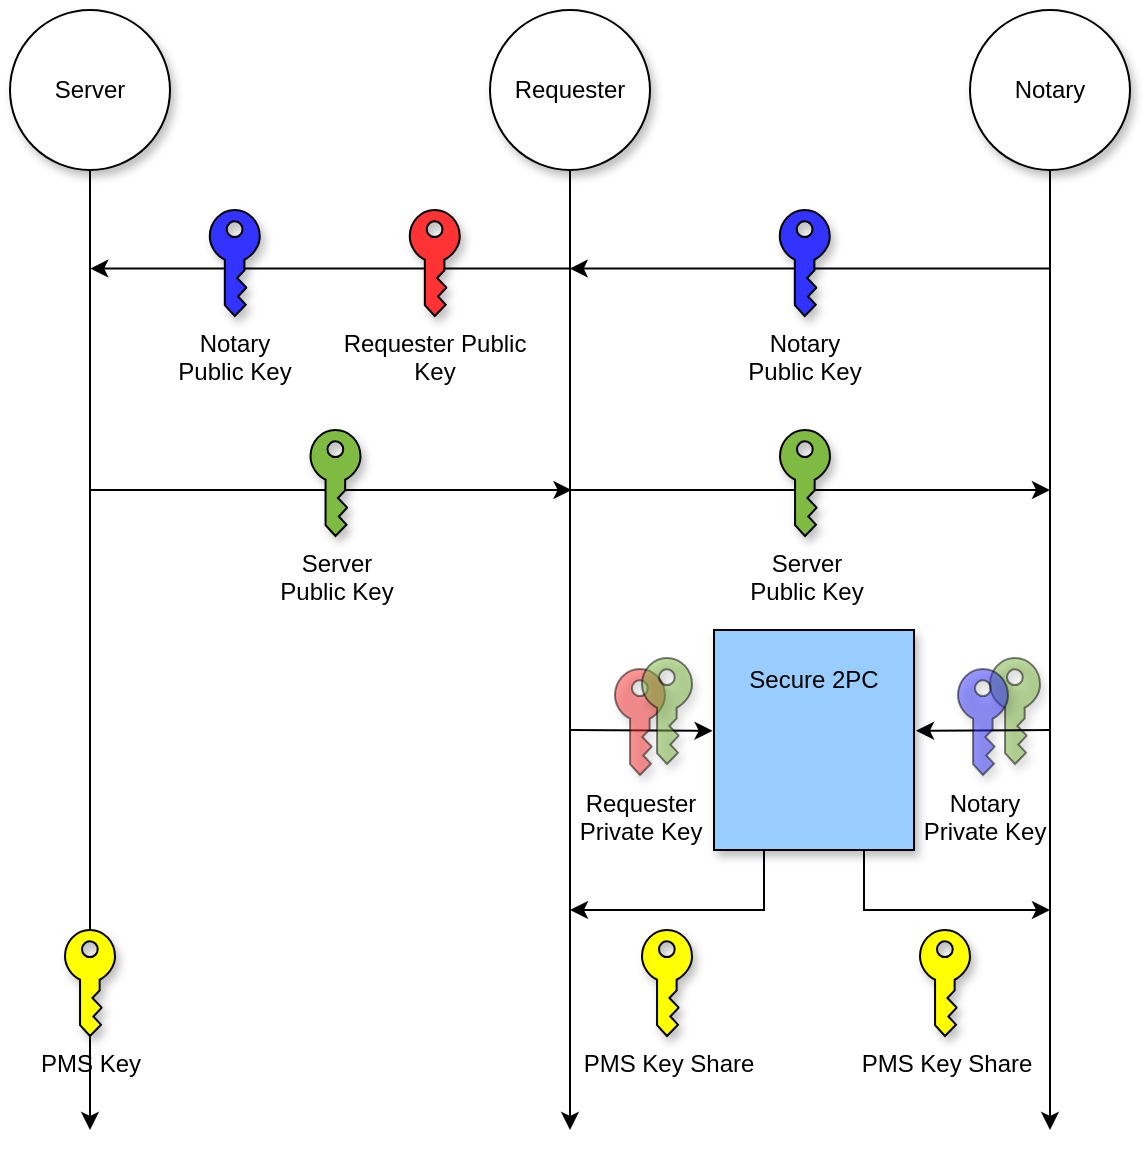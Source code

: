 <mxfile version="20.0.4" type="device"><diagram id="kcIGn_kX_1L25iIxUXLg" name="Page-1"><mxGraphModel dx="1560" dy="882" grid="1" gridSize="10" guides="1" tooltips="1" connect="1" arrows="1" fold="1" page="1" pageScale="1" pageWidth="850" pageHeight="1100" math="0" shadow="0"><root><mxCell id="0"/><mxCell id="1" parent="0"/><mxCell id="EZAqd18MQriHtEKbU3QA-54" value="" style="sketch=0;pointerEvents=1;shadow=1;dashed=0;html=1;strokeColor=default;labelPosition=center;verticalLabelPosition=bottom;verticalAlign=top;outlineConnect=0;align=center;shape=mxgraph.office.security.key_permissions;fillColor=#7FBA42;container=1;opacity=50;fontStyle=1" parent="1" vertex="1"><mxGeometry x="650" y="524" width="25" height="53" as="geometry"><mxRectangle x="300" y="330" width="90" height="20" as="alternateBounds"/></mxGeometry></mxCell><mxCell id="EZAqd18MQriHtEKbU3QA-5" style="edgeStyle=orthogonalEdgeStyle;rounded=0;orthogonalLoop=1;jettySize=auto;html=1;" parent="1" source="EZAqd18MQriHtEKbU3QA-1" edge="1"><mxGeometry relative="1" as="geometry"><mxPoint x="440" y="760" as="targetPoint"/></mxGeometry></mxCell><mxCell id="EZAqd18MQriHtEKbU3QA-1" value="Requester" style="ellipse;whiteSpace=wrap;html=1;aspect=fixed;shadow=1;" parent="1" vertex="1"><mxGeometry x="400" y="200" width="80" height="80" as="geometry"/></mxCell><mxCell id="EZAqd18MQriHtEKbU3QA-4" style="edgeStyle=orthogonalEdgeStyle;rounded=0;orthogonalLoop=1;jettySize=auto;html=1;startArrow=none;" parent="1" source="EZAqd18MQriHtEKbU3QA-56" edge="1"><mxGeometry relative="1" as="geometry"><mxPoint x="200" y="760" as="targetPoint"/></mxGeometry></mxCell><mxCell id="EZAqd18MQriHtEKbU3QA-2" value="Server" style="ellipse;whiteSpace=wrap;html=1;aspect=fixed;shadow=1;" parent="1" vertex="1"><mxGeometry x="160" y="200" width="80" height="80" as="geometry"/></mxCell><mxCell id="EZAqd18MQriHtEKbU3QA-6" style="edgeStyle=orthogonalEdgeStyle;rounded=0;orthogonalLoop=1;jettySize=auto;html=1;" parent="1" source="EZAqd18MQriHtEKbU3QA-3" edge="1"><mxGeometry relative="1" as="geometry"><mxPoint x="680" y="760" as="targetPoint"/></mxGeometry></mxCell><mxCell id="EZAqd18MQriHtEKbU3QA-3" value="Notary" style="ellipse;whiteSpace=wrap;html=1;aspect=fixed;shadow=1;" parent="1" vertex="1"><mxGeometry x="640" y="200" width="80" height="80" as="geometry"/></mxCell><mxCell id="EZAqd18MQriHtEKbU3QA-29" value="" style="endArrow=classic;html=1;rounded=0;" parent="1" edge="1"><mxGeometry width="50" height="50" relative="1" as="geometry"><mxPoint x="200.25" y="440" as="sourcePoint"/><mxPoint x="440.75" y="440" as="targetPoint"/></mxGeometry></mxCell><mxCell id="EZAqd18MQriHtEKbU3QA-30" value="" style="endArrow=classic;html=1;rounded=0;" parent="1" edge="1"><mxGeometry width="50" height="50" relative="1" as="geometry"><mxPoint x="440" y="440" as="sourcePoint"/><mxPoint x="680" y="440" as="targetPoint"/></mxGeometry></mxCell><mxCell id="EZAqd18MQriHtEKbU3QA-12" value="Server&lt;br&gt;Public Key" style="sketch=0;pointerEvents=1;shadow=1;dashed=0;html=1;strokeColor=default;labelPosition=center;verticalLabelPosition=bottom;verticalAlign=top;outlineConnect=0;align=center;shape=mxgraph.office.security.key_permissions;fillColor=#7FBA42;container=1;" parent="1" vertex="1"><mxGeometry x="310.25" y="410" width="25" height="53" as="geometry"><mxRectangle x="300" y="330" width="90" height="20" as="alternateBounds"/></mxGeometry></mxCell><mxCell id="EZAqd18MQriHtEKbU3QA-32" value="Server&lt;br&gt;Public Key" style="sketch=0;pointerEvents=1;shadow=1;dashed=0;html=1;strokeColor=default;labelPosition=center;verticalLabelPosition=bottom;verticalAlign=top;outlineConnect=0;align=center;shape=mxgraph.office.security.key_permissions;fillColor=#7FBA42;container=1;" parent="1" vertex="1"><mxGeometry x="545" y="410" width="25" height="53" as="geometry"/></mxCell><mxCell id="EZAqd18MQriHtEKbU3QA-36" value="" style="endArrow=classic;html=1;rounded=0;" parent="1" edge="1"><mxGeometry width="50" height="50" relative="1" as="geometry"><mxPoint x="679.88" y="329.26" as="sourcePoint"/><mxPoint x="439.88" y="329.26" as="targetPoint"/></mxGeometry></mxCell><mxCell id="EZAqd18MQriHtEKbU3QA-26" value="Notary&lt;br&gt;Public Key" style="sketch=0;pointerEvents=1;shadow=1;dashed=0;html=1;strokeColor=default;labelPosition=center;verticalLabelPosition=bottom;verticalAlign=top;outlineConnect=0;align=center;shape=mxgraph.office.security.key_permissions;fillColor=#3333FF;" parent="1" vertex="1"><mxGeometry x="544.88" y="300" width="25" height="53" as="geometry"/></mxCell><mxCell id="EZAqd18MQriHtEKbU3QA-37" value="" style="endArrow=classic;html=1;rounded=0;" parent="1" edge="1"><mxGeometry width="50" height="50" relative="1" as="geometry"><mxPoint x="440.63" y="329.26" as="sourcePoint"/><mxPoint x="200.13" y="329.26" as="targetPoint"/></mxGeometry></mxCell><mxCell id="EZAqd18MQriHtEKbU3QA-38" value="Notary&lt;br&gt;Public Key" style="sketch=0;pointerEvents=1;shadow=1;dashed=0;html=1;strokeColor=default;labelPosition=center;verticalLabelPosition=bottom;verticalAlign=top;outlineConnect=0;align=center;shape=mxgraph.office.security.key_permissions;fillColor=#3333FF;" parent="1" vertex="1"><mxGeometry x="259.88" y="300" width="25" height="53" as="geometry"/></mxCell><mxCell id="EZAqd18MQriHtEKbU3QA-39" value="Requester Public &lt;br&gt;Key" style="sketch=0;pointerEvents=1;shadow=1;dashed=0;html=1;strokeColor=default;labelPosition=center;verticalLabelPosition=bottom;verticalAlign=top;outlineConnect=0;align=center;shape=mxgraph.office.security.key_permissions;fillColor=#FF3333;" parent="1" vertex="1"><mxGeometry x="359.88" y="300" width="25" height="53" as="geometry"/></mxCell><mxCell id="EZAqd18MQriHtEKbU3QA-42" value="" style="shape=image;html=1;verticalAlign=top;verticalLabelPosition=bottom;labelBackgroundColor=#ffffff;imageAspect=0;aspect=fixed;image=https://cdn4.iconfinder.com/data/icons/ionicons/512/icon-plus-128.png;shadow=0;sketch=0;strokeColor=#000000;fillColor=none;" parent="1" vertex="1"><mxGeometry x="303.88" y="313" width="33" height="33" as="geometry"/></mxCell><mxCell id="EZAqd18MQriHtEKbU3QA-48" style="edgeStyle=orthogonalEdgeStyle;rounded=0;orthogonalLoop=1;jettySize=auto;html=1;exitX=0.25;exitY=1;exitDx=0;exitDy=0;" parent="1" source="EZAqd18MQriHtEKbU3QA-44" edge="1"><mxGeometry relative="1" as="geometry"><mxPoint x="440" y="650" as="targetPoint"/><Array as="points"><mxPoint x="537" y="650"/></Array></mxGeometry></mxCell><mxCell id="EZAqd18MQriHtEKbU3QA-49" style="edgeStyle=orthogonalEdgeStyle;rounded=0;orthogonalLoop=1;jettySize=auto;html=1;exitX=0.75;exitY=1;exitDx=0;exitDy=0;" parent="1" source="EZAqd18MQriHtEKbU3QA-44" edge="1"><mxGeometry relative="1" as="geometry"><mxPoint x="680" y="650" as="targetPoint"/><Array as="points"><mxPoint x="587" y="650"/></Array></mxGeometry></mxCell><mxCell id="EZAqd18MQriHtEKbU3QA-44" value="" style="rounded=0;whiteSpace=wrap;html=1;shadow=1;sketch=0;strokeColor=#000000;fillColor=#99CCFF;" parent="1" vertex="1"><mxGeometry x="512" y="510" width="100" height="110" as="geometry"/></mxCell><mxCell id="EZAqd18MQriHtEKbU3QA-45" value="Secure 2PC" style="text;html=1;strokeColor=none;fillColor=none;align=center;verticalAlign=middle;whiteSpace=wrap;rounded=0;shadow=0;sketch=0;" parent="1" vertex="1"><mxGeometry x="517" y="520" width="90" height="30" as="geometry"/></mxCell><mxCell id="EZAqd18MQriHtEKbU3QA-46" value="" style="endArrow=classic;html=1;rounded=0;entryX=1.01;entryY=0.458;entryDx=0;entryDy=0;entryPerimeter=0;" parent="1" target="EZAqd18MQriHtEKbU3QA-44" edge="1"><mxGeometry width="50" height="50" relative="1" as="geometry"><mxPoint x="680" y="560" as="sourcePoint"/><mxPoint x="450" y="550" as="targetPoint"/></mxGeometry></mxCell><mxCell id="EZAqd18MQriHtEKbU3QA-47" value="" style="endArrow=classic;html=1;rounded=0;entryX=-0.007;entryY=0.458;entryDx=0;entryDy=0;entryPerimeter=0;" parent="1" target="EZAqd18MQriHtEKbU3QA-44" edge="1"><mxGeometry width="50" height="50" relative="1" as="geometry"><mxPoint x="440" y="560" as="sourcePoint"/><mxPoint x="347" y="580.38" as="targetPoint"/></mxGeometry></mxCell><mxCell id="EZAqd18MQriHtEKbU3QA-50" value="PMS Key Share" style="sketch=0;pointerEvents=1;shadow=1;dashed=0;html=1;strokeColor=default;labelPosition=center;verticalLabelPosition=bottom;verticalAlign=top;outlineConnect=0;align=center;shape=mxgraph.office.security.key_permissions;fillColor=#FFFF00;" parent="1" vertex="1"><mxGeometry x="476" y="660" width="25" height="53" as="geometry"/></mxCell><mxCell id="EZAqd18MQriHtEKbU3QA-51" value="PMS Key Share" style="sketch=0;pointerEvents=1;shadow=1;dashed=0;html=1;strokeColor=default;labelPosition=center;verticalLabelPosition=bottom;verticalAlign=top;outlineConnect=0;align=center;shape=mxgraph.office.security.key_permissions;fillColor=#FFFF00;" parent="1" vertex="1"><mxGeometry x="615" y="660" width="25" height="53" as="geometry"/></mxCell><mxCell id="EZAqd18MQriHtEKbU3QA-53" value="Requester&lt;br&gt;Private Key" style="sketch=0;pointerEvents=1;shadow=1;dashed=0;html=1;strokeColor=default;labelPosition=center;verticalLabelPosition=bottom;verticalAlign=top;outlineConnect=0;align=center;shape=mxgraph.office.security.key_permissions;fillColor=#FF3333;opacity=50;" parent="1" vertex="1"><mxGeometry x="462.5" y="529.5" width="25" height="53" as="geometry"/></mxCell><mxCell id="EZAqd18MQriHtEKbU3QA-52" value="Notary&lt;br&gt;Private Key" style="sketch=0;pointerEvents=1;shadow=1;dashed=0;html=1;strokeColor=default;labelPosition=center;verticalLabelPosition=bottom;verticalAlign=top;outlineConnect=0;align=center;shape=mxgraph.office.security.key_permissions;fillColor=#3333FF;opacity=50;" parent="1" vertex="1"><mxGeometry x="634" y="529.5" width="25" height="53" as="geometry"/></mxCell><mxCell id="EZAqd18MQriHtEKbU3QA-55" value="" style="sketch=0;pointerEvents=1;shadow=1;dashed=0;html=1;strokeColor=default;labelPosition=center;verticalLabelPosition=bottom;verticalAlign=top;outlineConnect=0;align=center;shape=mxgraph.office.security.key_permissions;fillColor=#7FBA42;container=1;opacity=50;" parent="1" vertex="1"><mxGeometry x="476" y="524" width="25" height="53" as="geometry"><mxRectangle x="300" y="330" width="90" height="20" as="alternateBounds"/></mxGeometry></mxCell><mxCell id="EZAqd18MQriHtEKbU3QA-56" value="PMS Key" style="sketch=0;pointerEvents=1;shadow=1;dashed=0;html=1;strokeColor=default;labelPosition=center;verticalLabelPosition=bottom;verticalAlign=top;outlineConnect=0;align=center;shape=mxgraph.office.security.key_permissions;fillColor=#FFFF00;" parent="1" vertex="1"><mxGeometry x="187.5" y="660" width="25" height="53" as="geometry"/></mxCell><mxCell id="EZAqd18MQriHtEKbU3QA-57" value="" style="edgeStyle=orthogonalEdgeStyle;rounded=0;orthogonalLoop=1;jettySize=auto;html=1;endArrow=none;" parent="1" source="EZAqd18MQriHtEKbU3QA-2" target="EZAqd18MQriHtEKbU3QA-56" edge="1"><mxGeometry relative="1" as="geometry"><mxPoint x="200" y="760" as="targetPoint"/><mxPoint x="200" y="280" as="sourcePoint"/></mxGeometry></mxCell></root></mxGraphModel></diagram></mxfile>